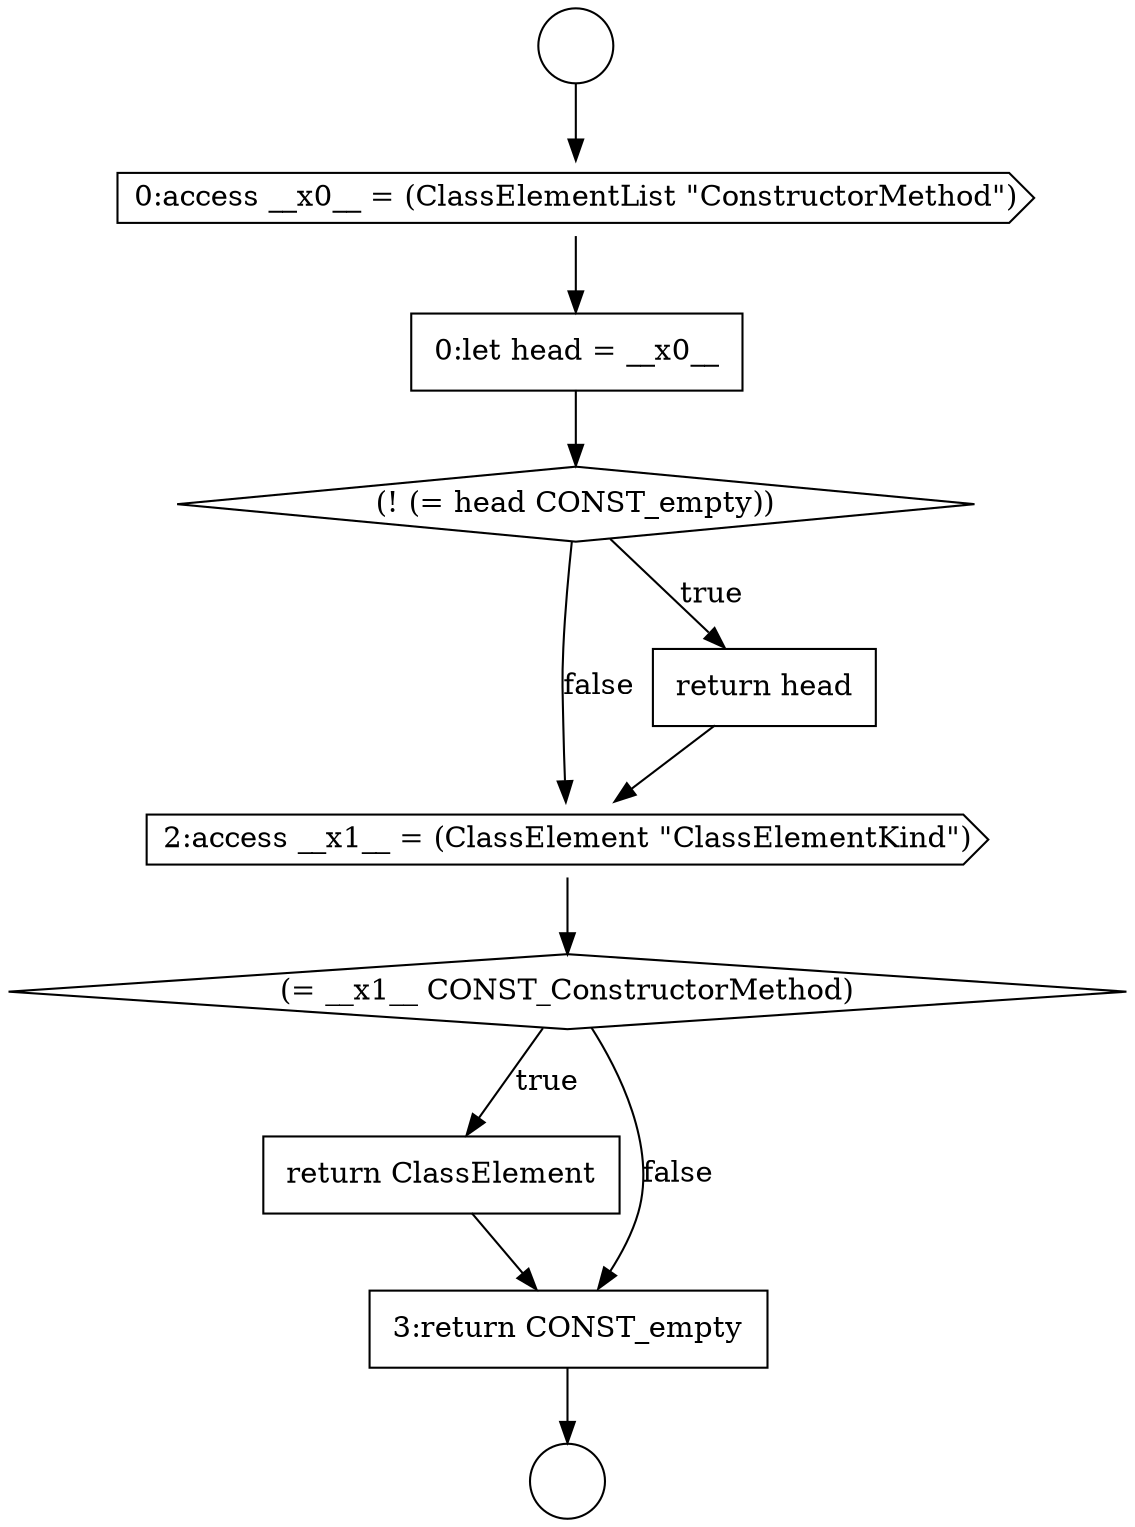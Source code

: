 digraph {
  node9828 [shape=cds, label=<<font color="black">2:access __x1__ = (ClassElement &quot;ClassElementKind&quot;)</font>> color="black" fillcolor="white" style=filled]
  node9822 [shape=circle label=" " color="black" fillcolor="white" style=filled]
  node9829 [shape=diamond, label=<<font color="black">(= __x1__ CONST_ConstructorMethod)</font>> color="black" fillcolor="white" style=filled]
  node9825 [shape=none, margin=0, label=<<font color="black">
    <table border="0" cellborder="1" cellspacing="0" cellpadding="10">
      <tr><td align="left">0:let head = __x0__</td></tr>
    </table>
  </font>> color="black" fillcolor="white" style=filled]
  node9830 [shape=none, margin=0, label=<<font color="black">
    <table border="0" cellborder="1" cellspacing="0" cellpadding="10">
      <tr><td align="left">return ClassElement</td></tr>
    </table>
  </font>> color="black" fillcolor="white" style=filled]
  node9826 [shape=diamond, label=<<font color="black">(! (= head CONST_empty))</font>> color="black" fillcolor="white" style=filled]
  node9824 [shape=cds, label=<<font color="black">0:access __x0__ = (ClassElementList &quot;ConstructorMethod&quot;)</font>> color="black" fillcolor="white" style=filled]
  node9823 [shape=circle label=" " color="black" fillcolor="white" style=filled]
  node9827 [shape=none, margin=0, label=<<font color="black">
    <table border="0" cellborder="1" cellspacing="0" cellpadding="10">
      <tr><td align="left">return head</td></tr>
    </table>
  </font>> color="black" fillcolor="white" style=filled]
  node9831 [shape=none, margin=0, label=<<font color="black">
    <table border="0" cellborder="1" cellspacing="0" cellpadding="10">
      <tr><td align="left">3:return CONST_empty</td></tr>
    </table>
  </font>> color="black" fillcolor="white" style=filled]
  node9831 -> node9823 [ color="black"]
  node9828 -> node9829 [ color="black"]
  node9830 -> node9831 [ color="black"]
  node9824 -> node9825 [ color="black"]
  node9827 -> node9828 [ color="black"]
  node9826 -> node9827 [label=<<font color="black">true</font>> color="black"]
  node9826 -> node9828 [label=<<font color="black">false</font>> color="black"]
  node9829 -> node9830 [label=<<font color="black">true</font>> color="black"]
  node9829 -> node9831 [label=<<font color="black">false</font>> color="black"]
  node9825 -> node9826 [ color="black"]
  node9822 -> node9824 [ color="black"]
}
